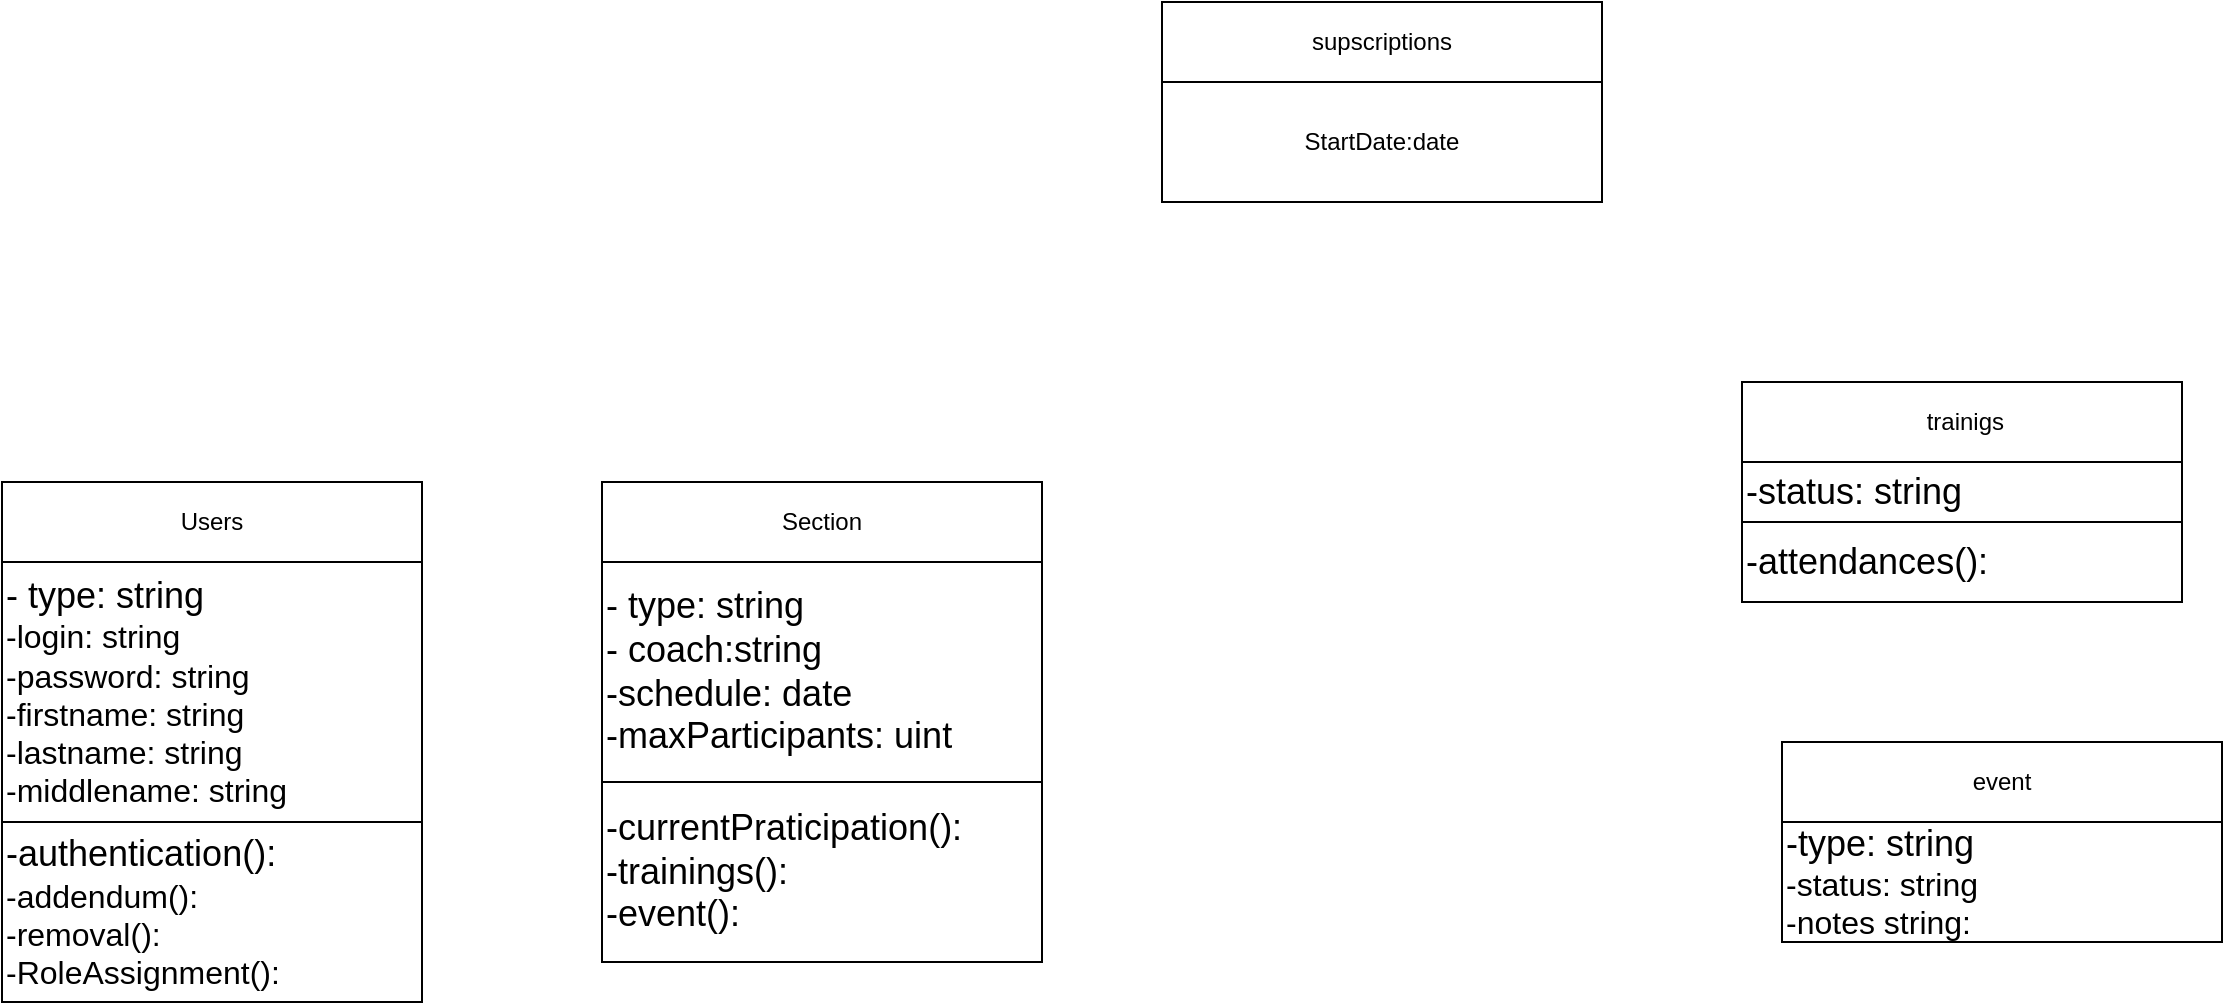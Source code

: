 <mxfile version="27.0.9">
  <diagram name="Страница — 1" id="rTm5sAzOZ5KVP_FaI0Hf">
    <mxGraphModel dx="1068" dy="500" grid="1" gridSize="10" guides="1" tooltips="1" connect="1" arrows="1" fold="1" page="1" pageScale="1" pageWidth="9000" pageHeight="1600" math="0" shadow="0">
      <root>
        <mxCell id="0" />
        <mxCell id="1" parent="0" />
        <mxCell id="2CMjmWMvwEsXD0Z7woIz-1" value="Users" style="rounded=0;whiteSpace=wrap;html=1;" parent="1" vertex="1">
          <mxGeometry x="1040" y="360" width="210" height="40" as="geometry" />
        </mxCell>
        <mxCell id="2CMjmWMvwEsXD0Z7woIz-2" value="&lt;font style=&quot;font-size: 18px;&quot;&gt;- type: string&lt;/font&gt;&lt;div&gt;&lt;font size=&quot;3&quot;&gt;-login: string&lt;/font&gt;&lt;/div&gt;&lt;div&gt;&lt;font size=&quot;3&quot;&gt;-password: string&lt;/font&gt;&lt;/div&gt;&lt;div&gt;&lt;font size=&quot;3&quot;&gt;-firstname: string&lt;/font&gt;&lt;/div&gt;&lt;div&gt;&lt;font size=&quot;3&quot;&gt;-lastname&lt;span style=&quot;background-color: transparent; color: light-dark(rgb(0, 0, 0), rgb(255, 255, 255));&quot;&gt;: string&lt;/span&gt;&lt;/font&gt;&lt;/div&gt;&lt;div&gt;&lt;font size=&quot;3&quot;&gt;&lt;span style=&quot;background-color: transparent; color: light-dark(rgb(0, 0, 0), rgb(255, 255, 255));&quot;&gt;-middlename&lt;/span&gt;&lt;span style=&quot;background-color: transparent; color: light-dark(rgb(0, 0, 0), rgb(255, 255, 255));&quot;&gt;: string&lt;/span&gt;&lt;/font&gt;&lt;/div&gt;" style="rounded=0;whiteSpace=wrap;html=1;align=left;" parent="1" vertex="1">
          <mxGeometry x="1040" y="400" width="210" height="130" as="geometry" />
        </mxCell>
        <mxCell id="2CMjmWMvwEsXD0Z7woIz-3" value="&lt;font style=&quot;font-size: 18px;&quot;&gt;-authentication():&lt;/font&gt;&lt;div&gt;&lt;font size=&quot;3&quot;&gt;-addendum():&lt;/font&gt;&lt;/div&gt;&lt;div&gt;&lt;font size=&quot;3&quot;&gt;-removal():&lt;/font&gt;&lt;/div&gt;&lt;div&gt;&lt;font size=&quot;3&quot;&gt;-RoleAssignment():&lt;/font&gt;&lt;/div&gt;" style="rounded=0;whiteSpace=wrap;html=1;align=left;" parent="1" vertex="1">
          <mxGeometry x="1040" y="530" width="210" height="90" as="geometry" />
        </mxCell>
        <mxCell id="2CMjmWMvwEsXD0Z7woIz-7" value="Section" style="rounded=0;whiteSpace=wrap;html=1;" parent="1" vertex="1">
          <mxGeometry x="1340" y="360" width="220" height="40" as="geometry" />
        </mxCell>
        <mxCell id="2CMjmWMvwEsXD0Z7woIz-8" value="&lt;span style=&quot;font-size: 18px;&quot;&gt;-currentPraticipation():&lt;/span&gt;&lt;div&gt;&lt;span style=&quot;font-size: 18px;&quot;&gt;-trainings():&lt;/span&gt;&lt;/div&gt;&lt;div&gt;&lt;span style=&quot;font-size: 18px;&quot;&gt;-event():&lt;/span&gt;&lt;/div&gt;" style="rounded=0;whiteSpace=wrap;html=1;align=left;" parent="1" vertex="1">
          <mxGeometry x="1340" y="510" width="220" height="90" as="geometry" />
        </mxCell>
        <mxCell id="2CMjmWMvwEsXD0Z7woIz-9" value="&lt;span style=&quot;font-size: 18px;&quot;&gt;- type: string&lt;/span&gt;&lt;div&gt;&lt;span style=&quot;font-size: 18px;&quot;&gt;- coach:string&lt;br&gt;&lt;/span&gt;&lt;div&gt;&lt;span style=&quot;&quot;&gt;&lt;span style=&quot;font-size: 18px;&quot;&gt;-schedule: date&lt;/span&gt;&lt;/span&gt;&lt;/div&gt;&lt;div&gt;&lt;span style=&quot;&quot;&gt;&lt;span style=&quot;font-size: 18px;&quot;&gt;-maxParticipants: uint&lt;/span&gt;&lt;/span&gt;&lt;/div&gt;&lt;/div&gt;" style="rounded=0;whiteSpace=wrap;html=1;align=left;" parent="1" vertex="1">
          <mxGeometry x="1340" y="400" width="220" height="110" as="geometry" />
        </mxCell>
        <mxCell id="QNScMhB93PYhbWheJ2bt-3" value="&amp;nbsp;trainigs" style="whiteSpace=wrap;html=1;" vertex="1" parent="1">
          <mxGeometry x="1910" y="310" width="220" height="40" as="geometry" />
        </mxCell>
        <mxCell id="QNScMhB93PYhbWheJ2bt-4" value="&lt;font style=&quot;font-size: 18px;&quot;&gt;-status: string&lt;/font&gt;" style="rounded=0;whiteSpace=wrap;html=1;align=left;" vertex="1" parent="1">
          <mxGeometry x="1910" y="350" width="220" height="30" as="geometry" />
        </mxCell>
        <mxCell id="QNScMhB93PYhbWheJ2bt-5" value="&lt;font style=&quot;font-size: 18px;&quot;&gt;-attendances():&lt;/font&gt;" style="rounded=0;whiteSpace=wrap;html=1;align=left;" vertex="1" parent="1">
          <mxGeometry x="1910" y="380" width="220" height="40" as="geometry" />
        </mxCell>
        <mxCell id="QNScMhB93PYhbWheJ2bt-6" value="event" style="rounded=0;whiteSpace=wrap;html=1;" vertex="1" parent="1">
          <mxGeometry x="1930" y="490" width="220" height="40" as="geometry" />
        </mxCell>
        <mxCell id="QNScMhB93PYhbWheJ2bt-7" value="&lt;font style=&quot;font-size: 18px;&quot;&gt;-type: string&lt;/font&gt;&lt;div&gt;&lt;font size=&quot;3&quot;&gt;-status: string&lt;/font&gt;&lt;/div&gt;&lt;div&gt;&lt;font size=&quot;3&quot;&gt;-notes string:&amp;nbsp;&lt;/font&gt;&lt;/div&gt;" style="rounded=0;whiteSpace=wrap;html=1;align=left;" vertex="1" parent="1">
          <mxGeometry x="1930" y="530" width="220" height="60" as="geometry" />
        </mxCell>
        <mxCell id="QNScMhB93PYhbWheJ2bt-8" value="supscriptions" style="rounded=0;whiteSpace=wrap;html=1;" vertex="1" parent="1">
          <mxGeometry x="1620" y="120" width="220" height="40" as="geometry" />
        </mxCell>
        <mxCell id="QNScMhB93PYhbWheJ2bt-9" value="StartDate:date" style="rounded=0;whiteSpace=wrap;html=1;" vertex="1" parent="1">
          <mxGeometry x="1620" y="160" width="220" height="60" as="geometry" />
        </mxCell>
      </root>
    </mxGraphModel>
  </diagram>
</mxfile>
